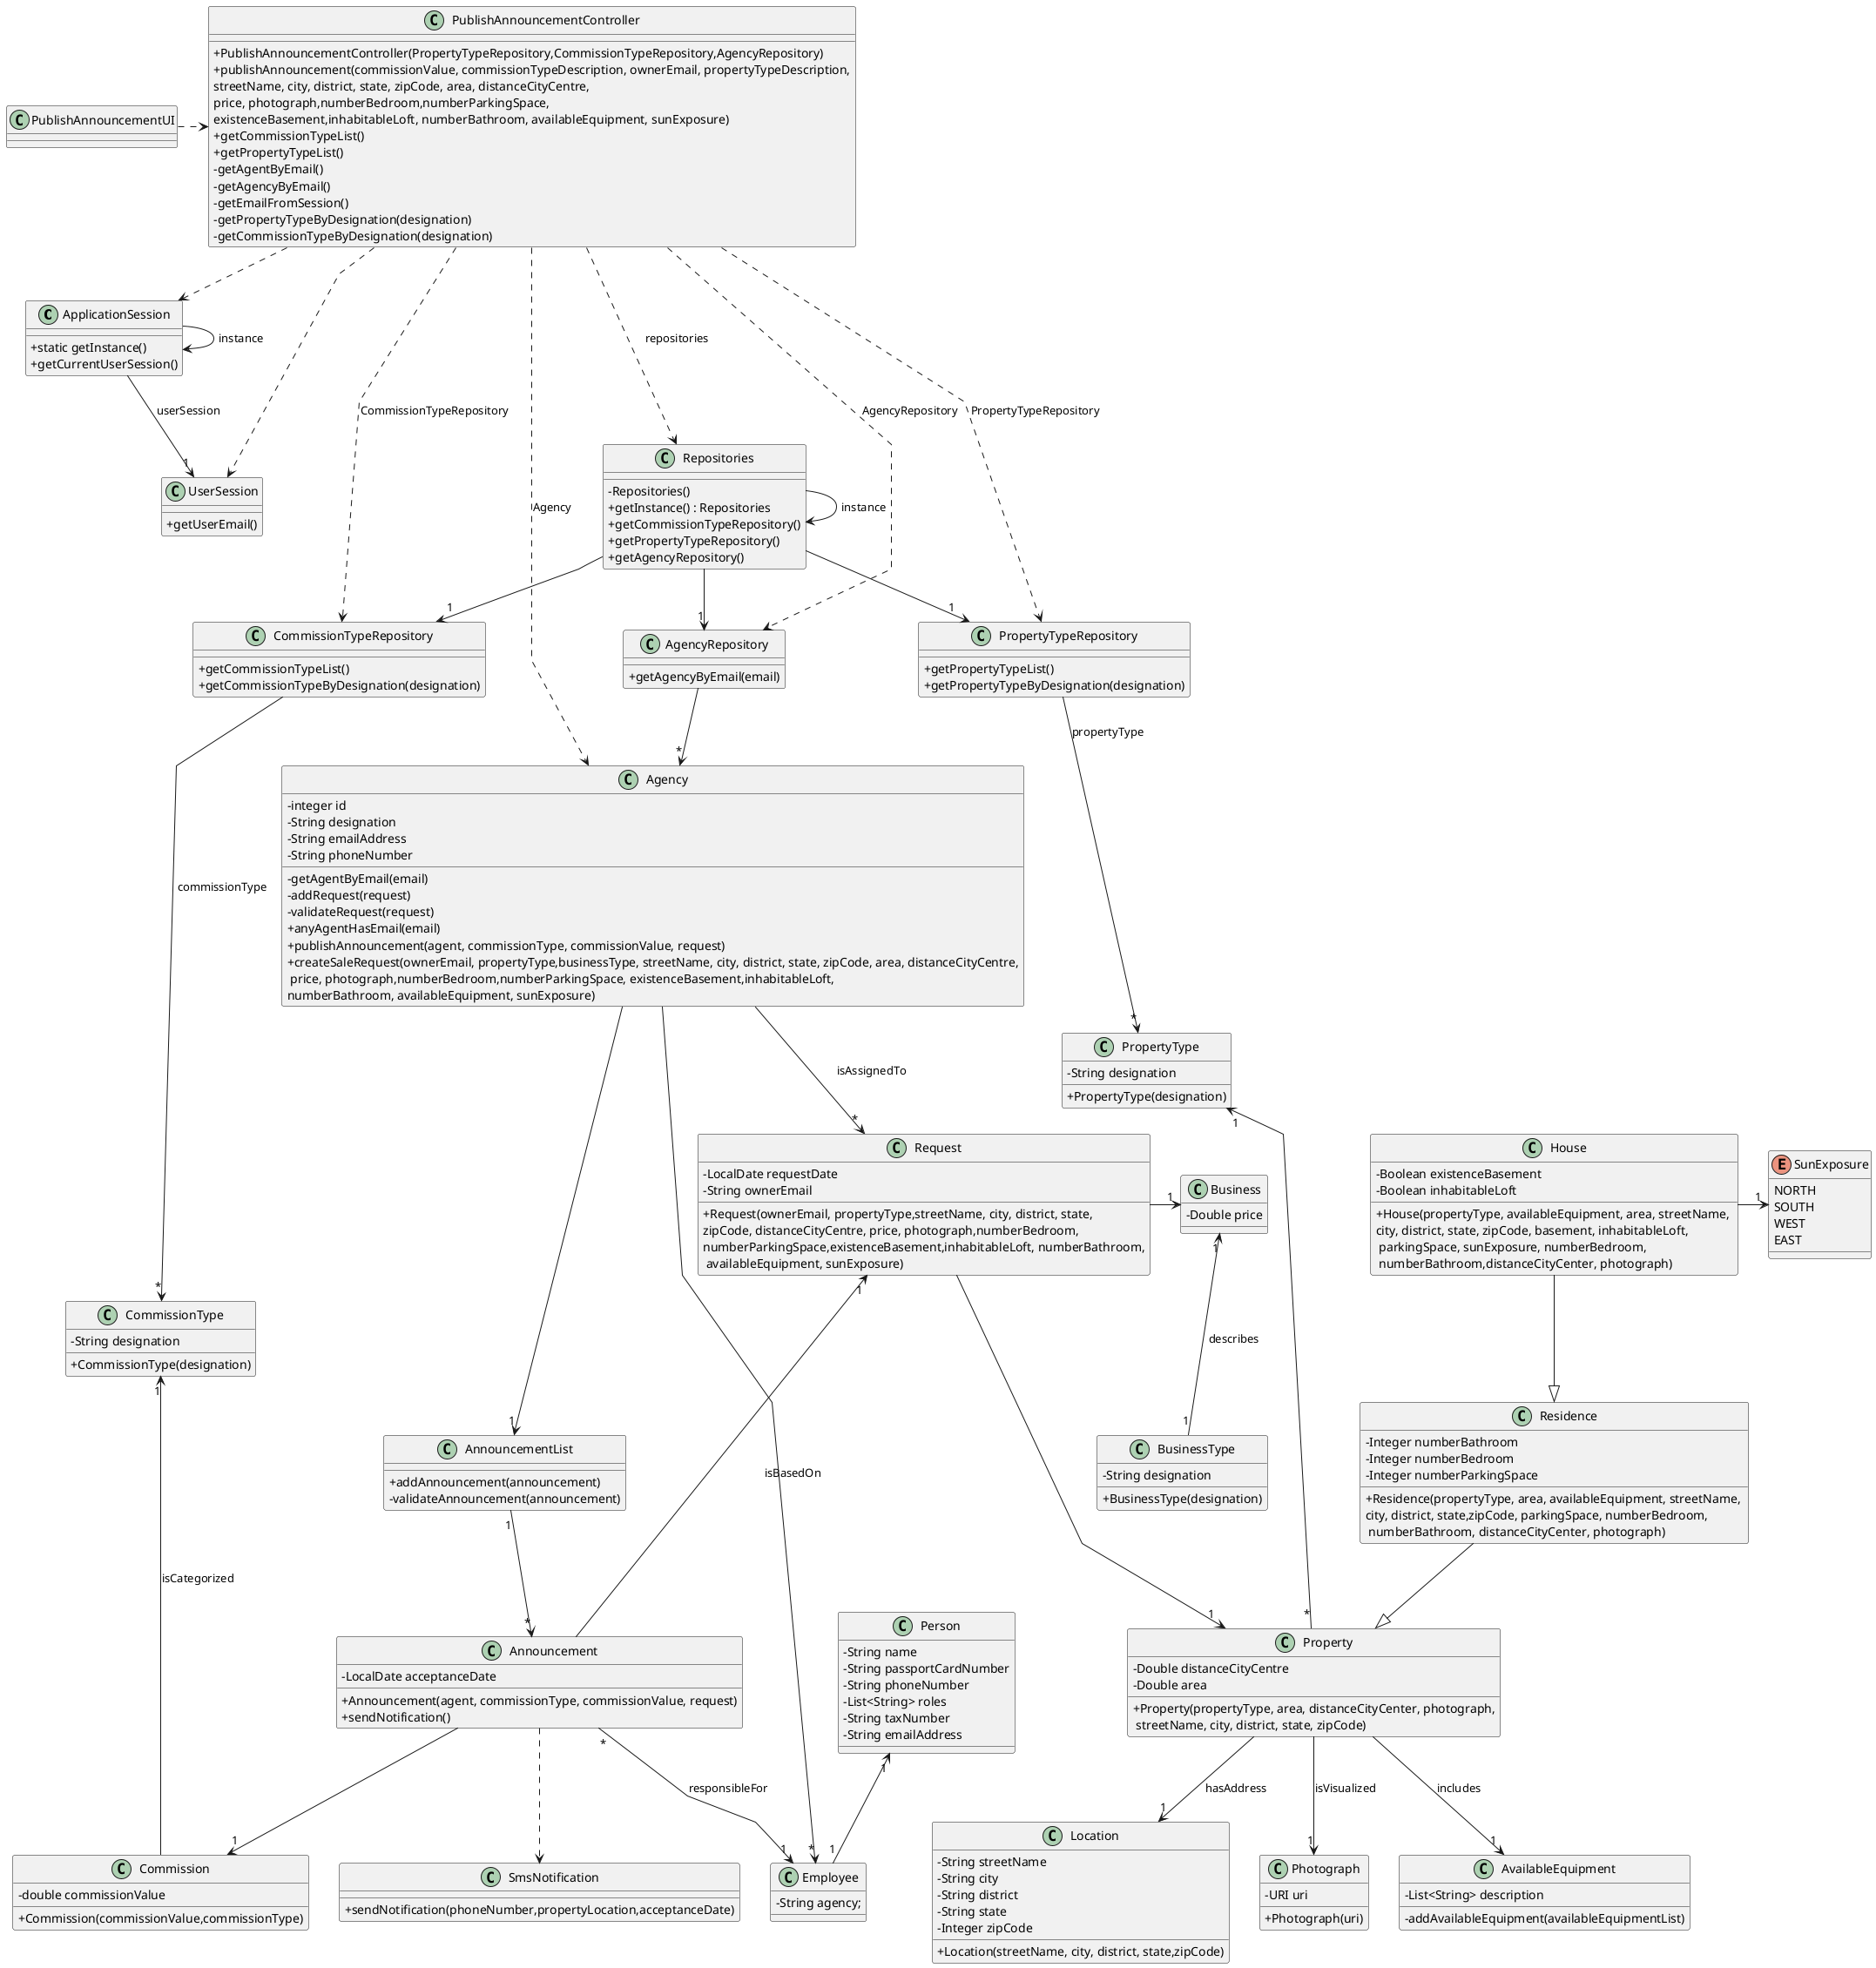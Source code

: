 @startuml
'skinparam monochrome true
skinparam packageStyle rectangle
skinparam shadowing false
skinparam linetype polyline
'skinparam linetype orto

skinparam classAttributeIconSize 0

'left to right direction

class ApplicationSession
{
    + static getInstance()
    + getCurrentUserSession()
}
class Property
{
    - Double distanceCityCentre
    - Double area
    + Property(propertyType, area, distanceCityCenter, photograph,\n streetName, city, district, state, zipCode)
}
class Location
{
    - String streetName
    - String city
    - String district
    - String state
    - Integer zipCode
    + Location(streetName, city, district, state,zipCode)
}
class Photograph
{
    - URI uri
    + Photograph(uri)
}
class AvailableEquipment
{
    - List<String> description
    - addAvailableEquipment(availableEquipmentList)
}

class UserSession
{
    + getUserEmail()
}

class Employee {
- String agency;
}

class Announcement {
    - LocalDate acceptanceDate
    + Announcement(agent, commissionType, commissionValue, request)
    + sendNotification()
}
class SmsNotification{
    + sendNotification(phoneNumber,propertyLocation,acceptanceDate)
}
class Commission {
    - double commissionValue
    + Commission(commissionValue,commissionType)
}
class Request
{
    - LocalDate requestDate
    - String ownerEmail
    + Request(ownerEmail, propertyType,streetName, city, district, state,\nzipCode, distanceCityCentre, price, photograph,numberBedroom,\nnumberParkingSpace,existenceBasement,inhabitableLoft, numberBathroom,\n availableEquipment, sunExposure)

}
class Agency {
    - integer id
    - String designation
    - String emailAddress
    - String phoneNumber

   - getAgentByEmail(email)
    - addRequest(request)
    - validateRequest(request)
    + anyAgentHasEmail(email)
    + publishAnnouncement(agent, commissionType, commissionValue, request)
    + createSaleRequest(ownerEmail, propertyType,businessType, streetName, city, district, state, zipCode, area, distanceCityCentre,\n price, photograph,numberBedroom,numberParkingSpace, existenceBasement,inhabitableLoft,\nnumberBathroom, availableEquipment, sunExposure)
}
class AnnouncementList{
 + addAnnouncement(announcement)
 - validateAnnouncement(announcement)

}
class CommissionTypeRepository {
    + getCommissionTypeList()
    + getCommissionTypeByDesignation(designation)
}
class PropertyTypeRepository {
    + getPropertyTypeList()
    + getPropertyTypeByDesignation(designation)
}

class AgencyRepository {
    + getAgencyByEmail(email)
}

class Repositories {
    - Repositories()
    + getInstance() : Repositories
    + getCommissionTypeRepository()
    + getPropertyTypeRepository()
    + getAgencyRepository()
}

class PublishAnnouncementController {
    + PublishAnnouncementController(PropertyTypeRepository,CommissionTypeRepository,AgencyRepository)
    + publishAnnouncement(commissionValue, commissionTypeDescription, ownerEmail, propertyTypeDescription,\nstreetName, city, district, state, zipCode, area, distanceCityCentre,\nprice, photograph,numberBedroom,numberParkingSpace,\nexistenceBasement,inhabitableLoft, numberBathroom, availableEquipment, sunExposure)
    + getCommissionTypeList()
    + getPropertyTypeList()
    - getAgentByEmail()
    - getAgencyByEmail()
    - getEmailFromSession()
    - getPropertyTypeByDesignation(designation)
    - getCommissionTypeByDesignation(designation)
}
class PropertyType
{
    - String designation
    + PropertyType(designation)
}
class CommissionType
{
    - String designation
    + CommissionType(designation)
}
class PublishAnnouncementUI {
}
class Business
{
    - Double price
}
class BusinessType
{
- String designation
+ BusinessType(designation)
}
class Person{
- String name
- String passportCardNumber
- String phoneNumber
- List<String> roles
- String taxNumber
- String emailAddress
}
class Residence
{
    - Integer numberBathroom
    - Integer numberBedroom
    - Integer numberParkingSpace
    + Residence(propertyType, area, availableEquipment, streetName, \ncity, district, state,zipCode, parkingSpace, numberBedroom,\n numberBathroom, distanceCityCenter, photograph)
}
class House
{
    - Boolean existenceBasement
    - Boolean inhabitableLoft
    + House(propertyType, availableEquipment, area, streetName, \ncity, district, state, zipCode, basement, inhabitableLoft,\n parkingSpace, sunExposure, numberBedroom,\n numberBathroom,distanceCityCenter, photograph)
}
enum SunExposure
{
NORTH
SOUTH
WEST
EAST
}
    PublishAnnouncementUI .> PublishAnnouncementController
    PublishAnnouncementController .-> UserSession
    PublishAnnouncementController .-> ApplicationSession
    ApplicationSession -> ApplicationSession : instance
    ApplicationSession --> "1" UserSession: userSession
    PublishAnnouncementController .--> Repositories : repositories
    PublishAnnouncementController .-> PropertyTypeRepository : PropertyTypeRepository
    PublishAnnouncementController .-> CommissionTypeRepository : CommissionTypeRepository
    PublishAnnouncementController .-> AgencyRepository : AgencyRepository
    PublishAnnouncementController .---> Agency : Agency
    Repositories -> Repositories : instance
    Repositories --> "1" CommissionTypeRepository
    Repositories --> "1" PropertyTypeRepository
    Repositories --> "1" AgencyRepository
    AgencyRepository --> "*" Agency
    Announcement "*" --> "1" Employee : responsibleFor
    CommissionTypeRepository ---> "*" CommissionType : commissionType
    CommissionType "1" <-- Commission : isCategorized
    Announcement  --> "1" Commission
    Request "1" <-- Announcement : isBasedOn
    Request  ---> "1" Property
    Agency ----> "*" Employee
    Agency ---> "1" AnnouncementList
    AnnouncementList "1" --> "*" Announcement
    PropertyTypeRepository  --> "*" PropertyType : propertyType
    PropertyType "1" <-- "*" Property
    Property  --> "1" Location : hasAddress
    Property  --> "1" Photograph : isVisualized
    Property  --> "1" AvailableEquipment : includes
    Agency --> "*" Request : isAssignedTo
    Request -> "1" Business
    Business "1" <-- "1" BusinessType : describes
    Residence --|> Property
    House --|> Residence
    House -> "1" SunExposure
    Person "1" <-- "1" Employee
    Announcement -.> SmsNotification
@enduml